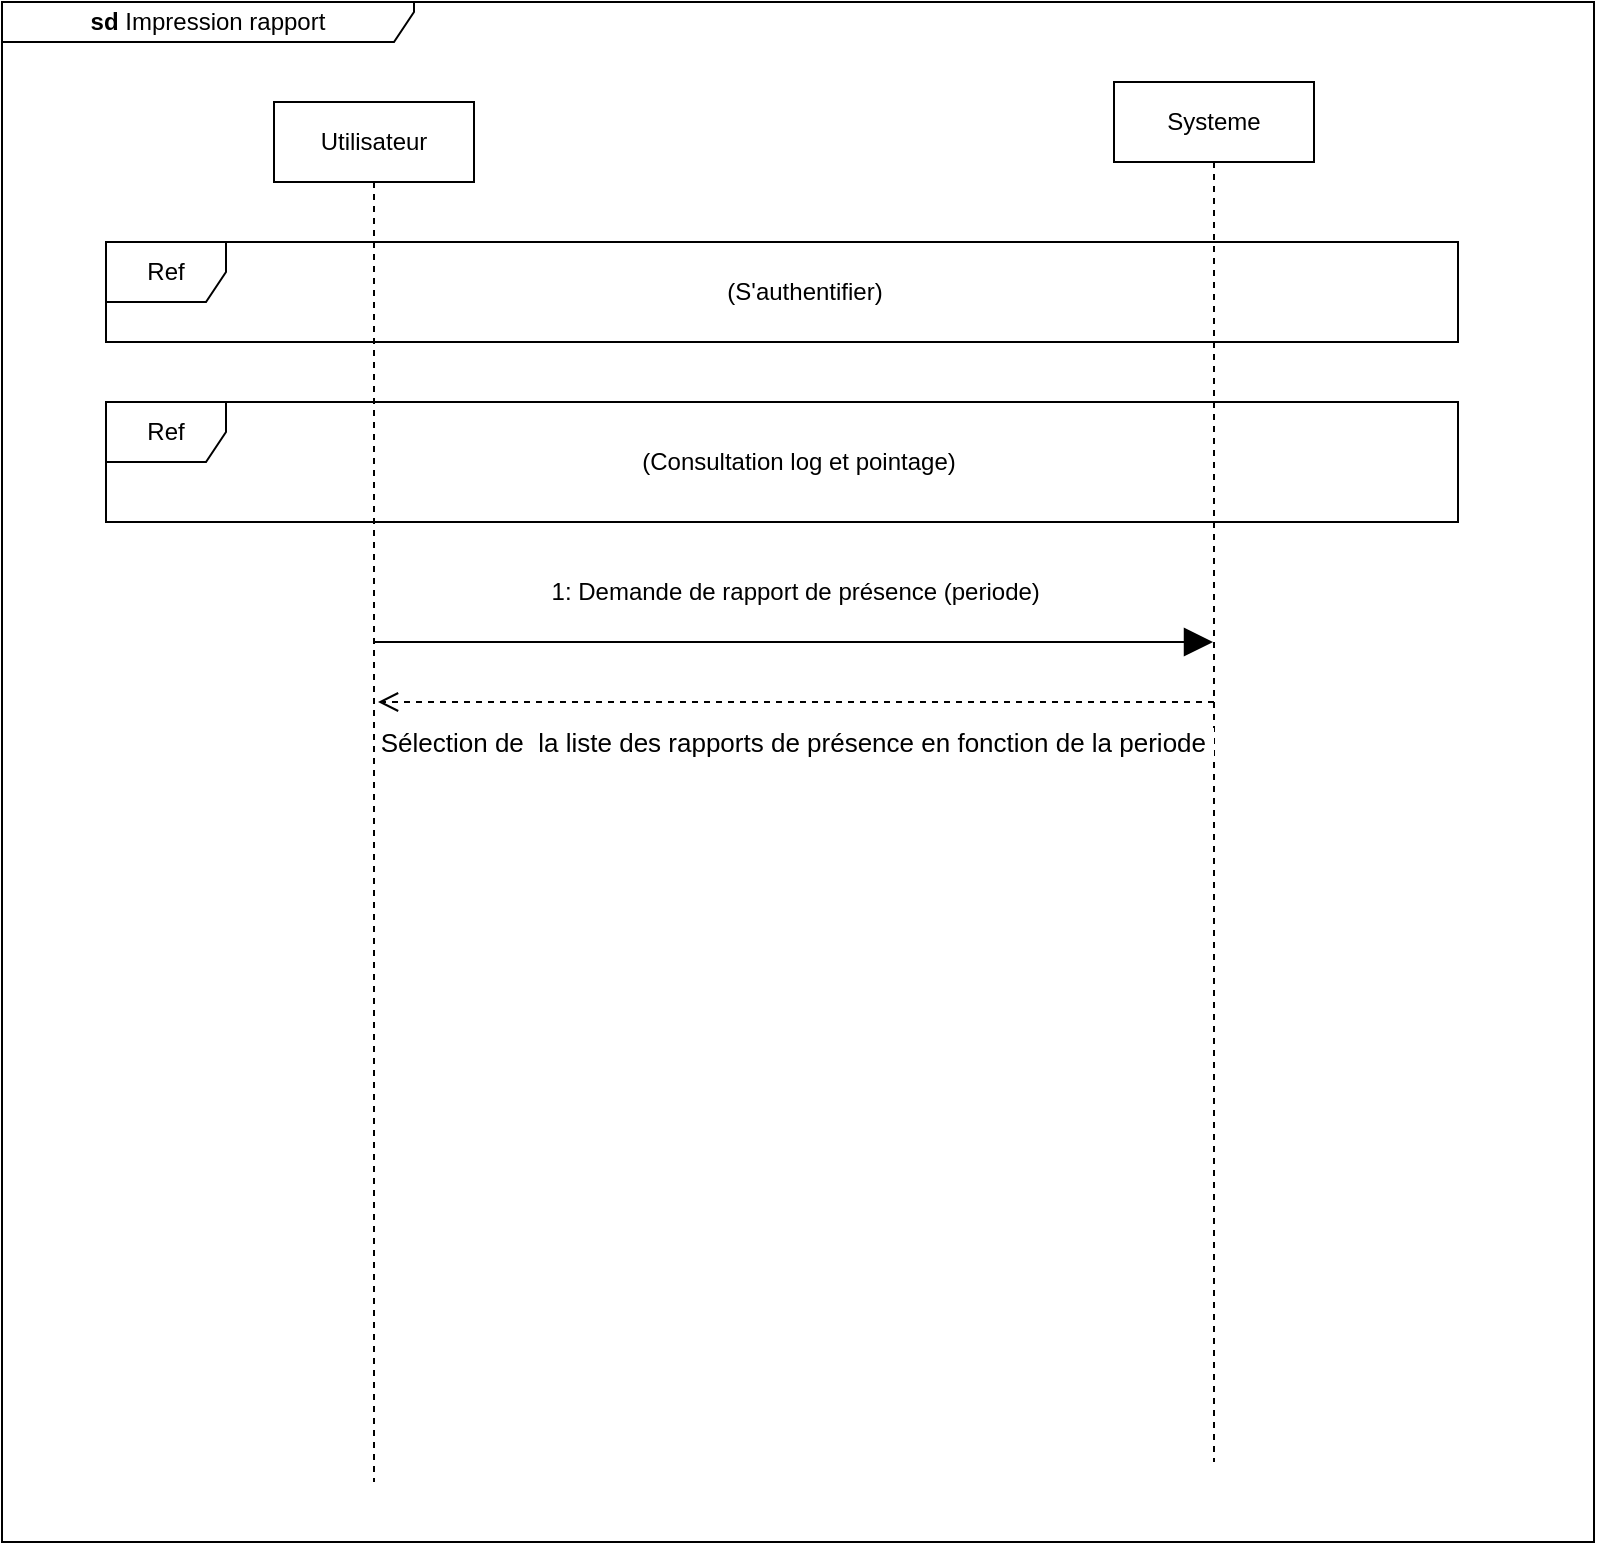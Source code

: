 <mxfile version="21.6.8" type="github">
  <diagram name="Page-1" id="ngUo1pnVJim3qT83173W">
    <mxGraphModel dx="1114" dy="629" grid="1" gridSize="10" guides="1" tooltips="1" connect="1" arrows="1" fold="1" page="1" pageScale="1" pageWidth="827" pageHeight="1169" math="0" shadow="0">
      <root>
        <mxCell id="0" />
        <mxCell id="1" parent="0" />
        <mxCell id="qOJFp8rp0lBa6UFPM5Xz-1" value="&lt;b&gt;sd&lt;/b&gt;&amp;nbsp;Impression rapport" style="shape=umlFrame;whiteSpace=wrap;html=1;pointerEvents=0;width=206;height=20;rounded=0;" vertex="1" parent="1">
          <mxGeometry x="24" y="110" width="796" height="770" as="geometry" />
        </mxCell>
        <mxCell id="qOJFp8rp0lBa6UFPM5Xz-2" value="Utilisateur" style="shape=umlLifeline;perimeter=lifelinePerimeter;whiteSpace=wrap;html=1;container=1;dropTarget=0;collapsible=0;recursiveResize=0;outlineConnect=0;portConstraint=eastwest;newEdgeStyle={&quot;edgeStyle&quot;:&quot;elbowEdgeStyle&quot;,&quot;elbow&quot;:&quot;vertical&quot;,&quot;curved&quot;:0,&quot;rounded&quot;:0};rounded=0;" vertex="1" parent="1">
          <mxGeometry x="160" y="160" width="100" height="690" as="geometry" />
        </mxCell>
        <mxCell id="qOJFp8rp0lBa6UFPM5Xz-3" value="Systeme" style="shape=umlLifeline;perimeter=lifelinePerimeter;whiteSpace=wrap;html=1;container=1;dropTarget=0;collapsible=0;recursiveResize=0;outlineConnect=0;portConstraint=eastwest;newEdgeStyle={&quot;edgeStyle&quot;:&quot;elbowEdgeStyle&quot;,&quot;elbow&quot;:&quot;vertical&quot;,&quot;curved&quot;:0,&quot;rounded&quot;:0};rounded=0;" vertex="1" parent="1">
          <mxGeometry x="580" y="150" width="100" height="690" as="geometry" />
        </mxCell>
        <mxCell id="qOJFp8rp0lBa6UFPM5Xz-6" value="Ref" style="shape=umlFrame;whiteSpace=wrap;html=1;pointerEvents=0;" vertex="1" parent="1">
          <mxGeometry x="76" y="230" width="676" height="50" as="geometry" />
        </mxCell>
        <mxCell id="qOJFp8rp0lBa6UFPM5Xz-7" value="(S&#39;authentifier)" style="text;html=1;align=center;verticalAlign=middle;resizable=0;points=[];autosize=1;strokeColor=none;fillColor=none;" vertex="1" parent="1">
          <mxGeometry x="375" y="240" width="100" height="30" as="geometry" />
        </mxCell>
        <mxCell id="qOJFp8rp0lBa6UFPM5Xz-16" value="Ref" style="shape=umlFrame;whiteSpace=wrap;html=1;pointerEvents=0;" vertex="1" parent="1">
          <mxGeometry x="76" y="310" width="676" height="60" as="geometry" />
        </mxCell>
        <mxCell id="qOJFp8rp0lBa6UFPM5Xz-17" value="(Consultation log et pointage)" style="text;html=1;align=center;verticalAlign=middle;resizable=0;points=[];autosize=1;strokeColor=none;fillColor=none;" vertex="1" parent="1">
          <mxGeometry x="332" y="325" width="180" height="30" as="geometry" />
        </mxCell>
        <mxCell id="qOJFp8rp0lBa6UFPM5Xz-19" value="" style="endArrow=block;endFill=1;endSize=12;html=1;rounded=0;" edge="1" parent="1" target="qOJFp8rp0lBa6UFPM5Xz-3">
          <mxGeometry width="160" relative="1" as="geometry">
            <mxPoint x="209.5" y="430" as="sourcePoint" />
            <mxPoint x="599.5" y="430" as="targetPoint" />
          </mxGeometry>
        </mxCell>
        <mxCell id="qOJFp8rp0lBa6UFPM5Xz-20" value="1: Demande de rapport de présence (periode)&amp;nbsp;" style="text;html=1;align=center;verticalAlign=middle;resizable=0;points=[];autosize=1;strokeColor=none;fillColor=none;rounded=0;" vertex="1" parent="1">
          <mxGeometry x="287" y="390" width="270" height="30" as="geometry" />
        </mxCell>
        <mxCell id="qOJFp8rp0lBa6UFPM5Xz-21" value="" style="html=1;verticalAlign=bottom;endArrow=open;dashed=1;endSize=8;edgeStyle=elbowEdgeStyle;elbow=vertical;curved=0;rounded=0;" edge="1" parent="1">
          <mxGeometry relative="1" as="geometry">
            <mxPoint x="630" y="460" as="sourcePoint" />
            <mxPoint x="212" y="460" as="targetPoint" />
            <Array as="points">
              <mxPoint x="439" y="460" />
            </Array>
          </mxGeometry>
        </mxCell>
        <mxCell id="qOJFp8rp0lBa6UFPM5Xz-22" value="&lt;font style=&quot;font-size: 13px;&quot;&gt;Sélection de&amp;nbsp; la liste des rapports de présence en fonction de la periode&amp;nbsp;&lt;/font&gt;" style="edgeLabel;html=1;align=center;verticalAlign=middle;resizable=0;points=[];rounded=0;" vertex="1" connectable="0" parent="qOJFp8rp0lBa6UFPM5Xz-21">
          <mxGeometry x="0.119" y="1" relative="1" as="geometry">
            <mxPoint x="25" y="19" as="offset" />
          </mxGeometry>
        </mxCell>
      </root>
    </mxGraphModel>
  </diagram>
</mxfile>

